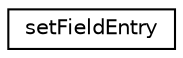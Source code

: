 digraph "Graphical Class Hierarchy"
{
 // LATEX_PDF_SIZE
  edge [fontname="Helvetica",fontsize="10",labelfontname="Helvetica",labelfontsize="10"];
  node [fontname="Helvetica",fontsize="10",shape=record];
  rankdir="LR";
  Node0 [label="setFieldEntry",height=0.2,width=0.4,color="black", fillcolor="white", style="filled",URL="$classpFlow_1_1setFieldEntry.html",tooltip=" "];
}
